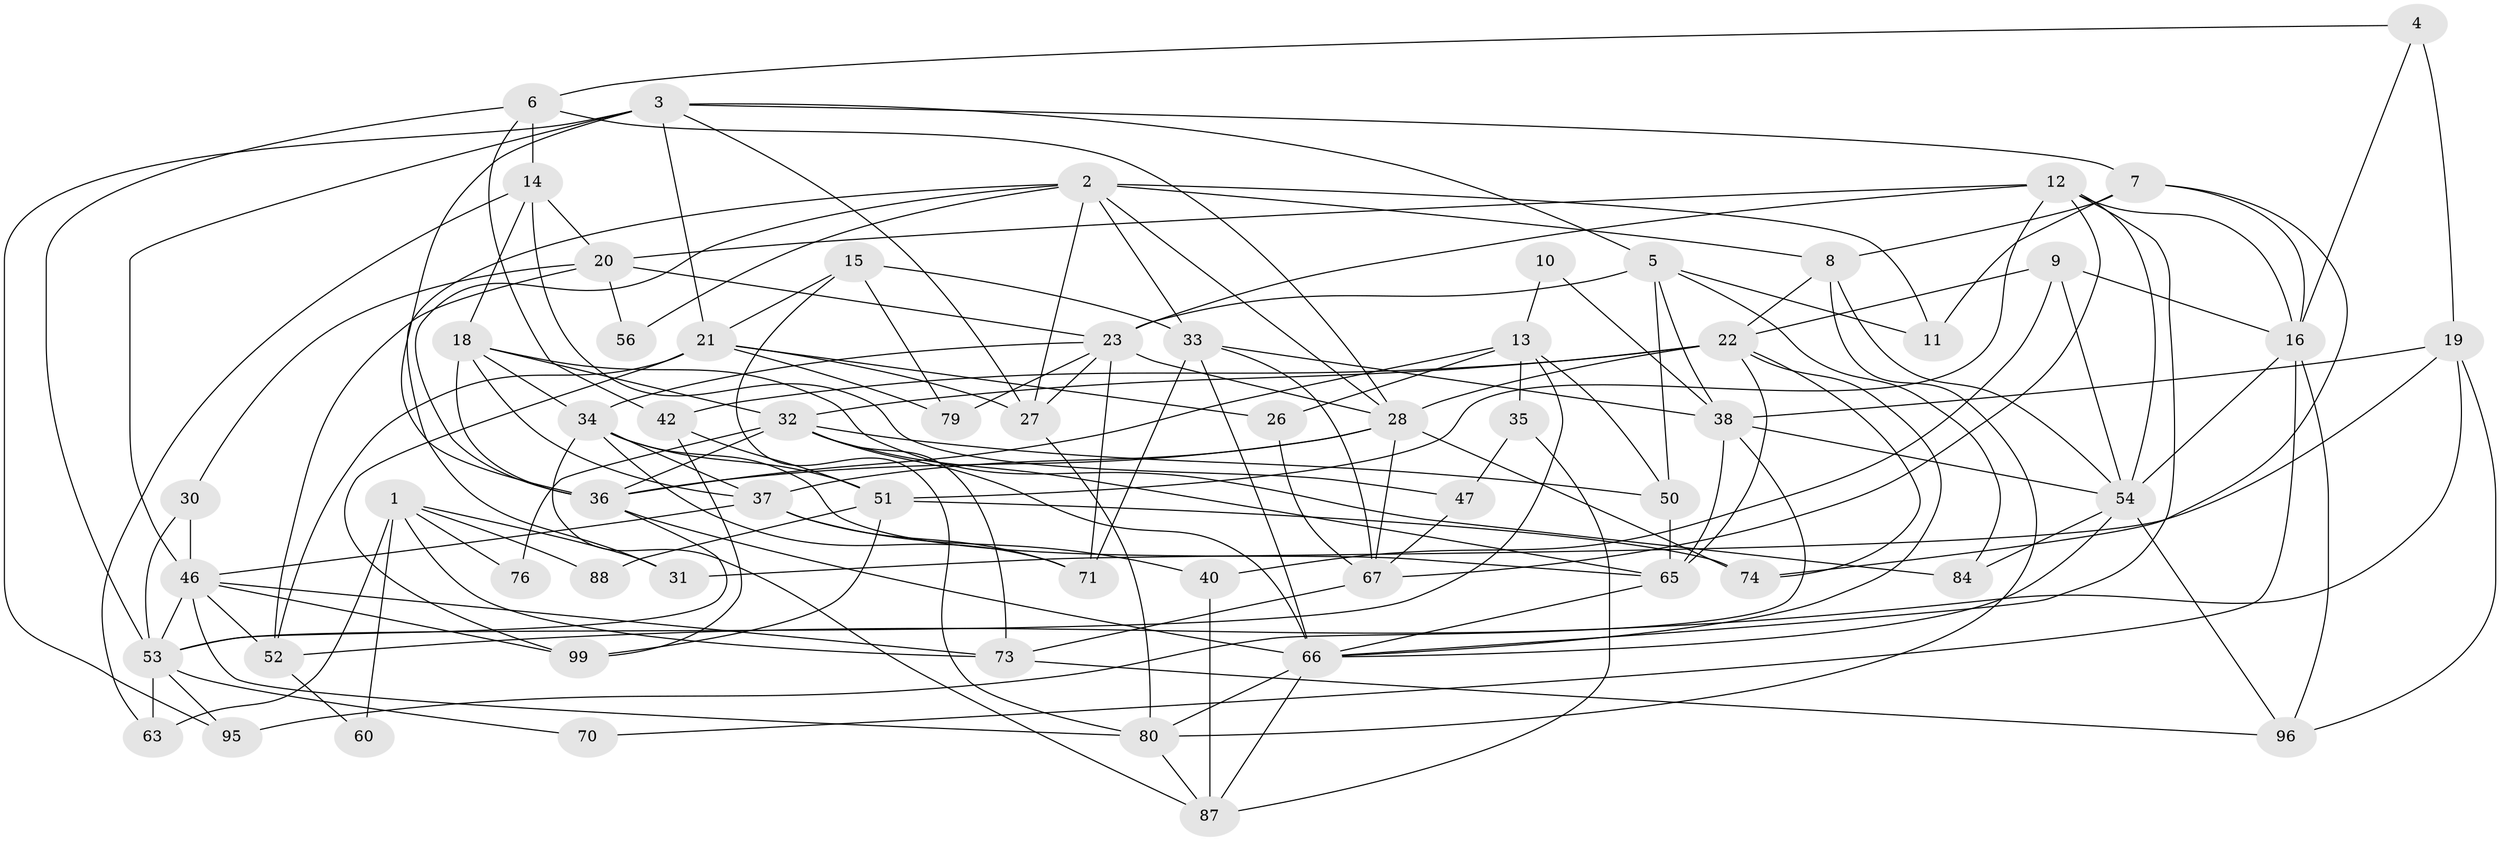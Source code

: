 // original degree distribution, {4: 0.3, 6: 0.1, 5: 0.15, 3: 0.29, 2: 0.11, 7: 0.04, 8: 0.01}
// Generated by graph-tools (version 1.1) at 2025/38/02/21/25 10:38:59]
// undirected, 62 vertices, 157 edges
graph export_dot {
graph [start="1"]
  node [color=gray90,style=filled];
  1 [super="+86"];
  2 [super="+59"];
  3 [super="+94"];
  4;
  5 [super="+64"];
  6 [super="+44"];
  7 [super="+85"];
  8 [super="+25"];
  9;
  10;
  11 [super="+81"];
  12 [super="+62"];
  13 [super="+29"];
  14 [super="+17"];
  15 [super="+24"];
  16 [super="+43"];
  18 [super="+39"];
  19 [super="+82"];
  20 [super="+48"];
  21 [super="+68"];
  22 [super="+75"];
  23 [super="+55"];
  26;
  27 [super="+61"];
  28 [super="+89"];
  30;
  31;
  32 [super="+77"];
  33 [super="+69"];
  34 [super="+41"];
  35;
  36 [super="+45"];
  37 [super="+72"];
  38 [super="+57"];
  40;
  42 [super="+91"];
  46 [super="+49"];
  47;
  50 [super="+93"];
  51;
  52;
  53 [super="+90"];
  54 [super="+58"];
  56;
  60;
  63;
  65;
  66 [super="+97"];
  67 [super="+83"];
  70;
  71;
  73 [super="+78"];
  74 [super="+100"];
  76;
  79;
  80 [super="+98"];
  84;
  87 [super="+92"];
  88;
  95;
  96;
  99;
  1 -- 31;
  1 -- 63 [weight=2];
  1 -- 88;
  1 -- 60;
  1 -- 76;
  1 -- 73;
  2 -- 8;
  2 -- 31;
  2 -- 33;
  2 -- 56;
  2 -- 36;
  2 -- 27;
  2 -- 28;
  2 -- 11;
  3 -- 5;
  3 -- 7;
  3 -- 95;
  3 -- 46 [weight=2];
  3 -- 36;
  3 -- 21;
  3 -- 27;
  4 -- 19;
  4 -- 16;
  4 -- 6;
  5 -- 84;
  5 -- 11;
  5 -- 50;
  5 -- 23;
  5 -- 38;
  6 -- 42;
  6 -- 28;
  6 -- 14;
  6 -- 53;
  7 -- 16;
  7 -- 8;
  7 -- 11;
  7 -- 74;
  8 -- 54 [weight=2];
  8 -- 22;
  8 -- 80;
  9 -- 40;
  9 -- 22;
  9 -- 54;
  9 -- 16;
  10 -- 13;
  10 -- 38;
  12 -- 54;
  12 -- 66;
  12 -- 51;
  12 -- 16;
  12 -- 67;
  12 -- 20;
  12 -- 23;
  13 -- 26;
  13 -- 35;
  13 -- 53;
  13 -- 36;
  13 -- 50;
  14 -- 47;
  14 -- 18;
  14 -- 20;
  14 -- 63;
  15 -- 21;
  15 -- 80;
  15 -- 33;
  15 -- 79;
  16 -- 54;
  16 -- 96;
  16 -- 70;
  18 -- 32;
  18 -- 36;
  18 -- 37;
  18 -- 84;
  18 -- 34;
  19 -- 31;
  19 -- 96;
  19 -- 52;
  19 -- 38;
  20 -- 30;
  20 -- 56;
  20 -- 52;
  20 -- 23;
  21 -- 27 [weight=2];
  21 -- 99;
  21 -- 79;
  21 -- 52;
  21 -- 26;
  22 -- 65;
  22 -- 66;
  22 -- 74;
  22 -- 32;
  22 -- 42;
  22 -- 28;
  23 -- 71;
  23 -- 79;
  23 -- 28;
  23 -- 34;
  23 -- 27;
  26 -- 67;
  27 -- 80;
  28 -- 37 [weight=2];
  28 -- 74;
  28 -- 67;
  28 -- 36;
  30 -- 46;
  30 -- 53;
  32 -- 50;
  32 -- 73;
  32 -- 65;
  32 -- 66;
  32 -- 36;
  32 -- 76;
  33 -- 66;
  33 -- 67;
  33 -- 71;
  33 -- 38;
  34 -- 65;
  34 -- 51;
  34 -- 71;
  34 -- 37;
  34 -- 87;
  35 -- 87;
  35 -- 47;
  36 -- 53;
  36 -- 66;
  37 -- 71;
  37 -- 40;
  37 -- 46;
  38 -- 95;
  38 -- 65;
  38 -- 54;
  40 -- 87;
  42 -- 99;
  42 -- 51;
  46 -- 53;
  46 -- 52;
  46 -- 99;
  46 -- 73;
  46 -- 80;
  47 -- 67;
  50 -- 65;
  51 -- 88;
  51 -- 99;
  51 -- 74;
  52 -- 60;
  53 -- 70;
  53 -- 95;
  53 -- 63;
  54 -- 96;
  54 -- 66;
  54 -- 84;
  65 -- 66;
  66 -- 80;
  66 -- 87;
  67 -- 73;
  73 -- 96;
  80 -- 87;
}
